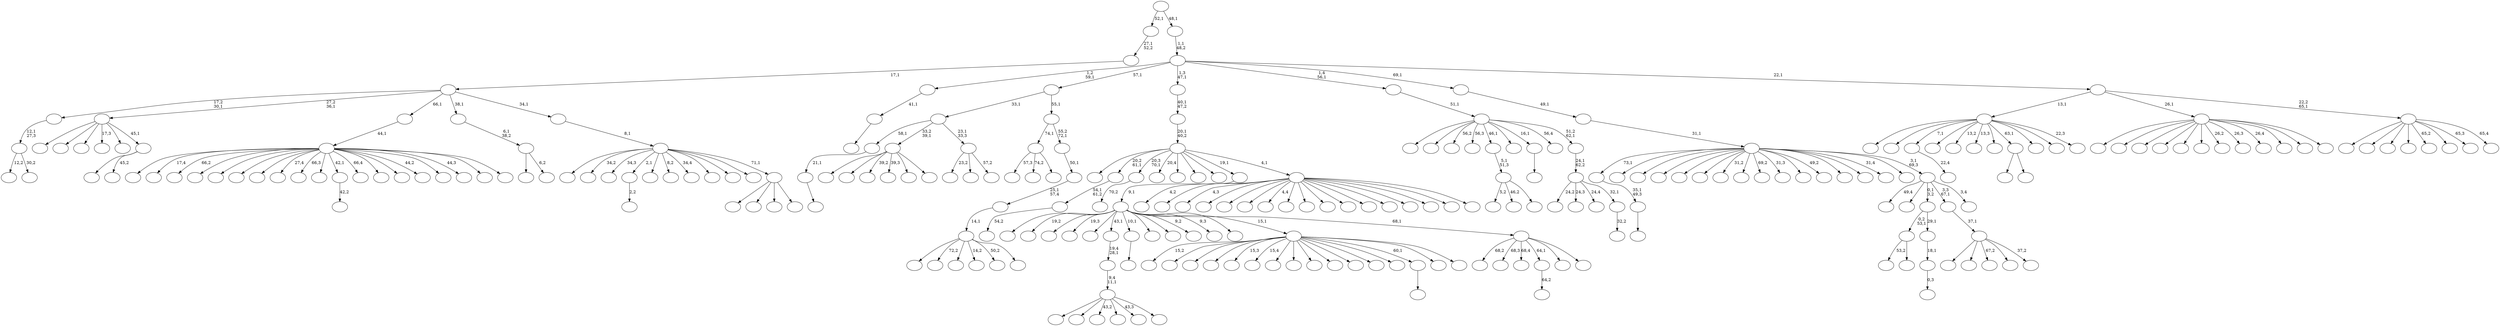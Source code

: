 digraph T {
	275 [label=""]
	274 [label=""]
	273 [label=""]
	272 [label=""]
	271 [label=""]
	270 [label=""]
	269 [label=""]
	268 [label=""]
	267 [label=""]
	266 [label=""]
	265 [label=""]
	264 [label=""]
	263 [label=""]
	262 [label=""]
	261 [label=""]
	260 [label=""]
	259 [label=""]
	258 [label=""]
	257 [label=""]
	256 [label=""]
	255 [label=""]
	254 [label=""]
	253 [label=""]
	252 [label=""]
	251 [label=""]
	250 [label=""]
	249 [label=""]
	248 [label=""]
	247 [label=""]
	246 [label=""]
	245 [label=""]
	244 [label=""]
	243 [label=""]
	242 [label=""]
	241 [label=""]
	240 [label=""]
	239 [label=""]
	238 [label=""]
	237 [label=""]
	236 [label=""]
	235 [label=""]
	234 [label=""]
	233 [label=""]
	232 [label=""]
	231 [label=""]
	230 [label=""]
	229 [label=""]
	228 [label=""]
	227 [label=""]
	226 [label=""]
	225 [label=""]
	224 [label=""]
	223 [label=""]
	222 [label=""]
	221 [label=""]
	220 [label=""]
	219 [label=""]
	218 [label=""]
	217 [label=""]
	216 [label=""]
	215 [label=""]
	214 [label=""]
	213 [label=""]
	212 [label=""]
	211 [label=""]
	210 [label=""]
	209 [label=""]
	208 [label=""]
	207 [label=""]
	206 [label=""]
	205 [label=""]
	204 [label=""]
	203 [label=""]
	202 [label=""]
	201 [label=""]
	200 [label=""]
	199 [label=""]
	198 [label=""]
	197 [label=""]
	196 [label=""]
	195 [label=""]
	194 [label=""]
	193 [label=""]
	192 [label=""]
	191 [label=""]
	190 [label=""]
	189 [label=""]
	188 [label=""]
	187 [label=""]
	186 [label=""]
	185 [label=""]
	184 [label=""]
	183 [label=""]
	182 [label=""]
	181 [label=""]
	180 [label=""]
	179 [label=""]
	178 [label=""]
	177 [label=""]
	176 [label=""]
	175 [label=""]
	174 [label=""]
	173 [label=""]
	172 [label=""]
	171 [label=""]
	170 [label=""]
	169 [label=""]
	168 [label=""]
	167 [label=""]
	166 [label=""]
	165 [label=""]
	164 [label=""]
	163 [label=""]
	162 [label=""]
	161 [label=""]
	160 [label=""]
	159 [label=""]
	158 [label=""]
	157 [label=""]
	156 [label=""]
	155 [label=""]
	154 [label=""]
	153 [label=""]
	152 [label=""]
	151 [label=""]
	150 [label=""]
	149 [label=""]
	148 [label=""]
	147 [label=""]
	146 [label=""]
	145 [label=""]
	144 [label=""]
	143 [label=""]
	142 [label=""]
	141 [label=""]
	140 [label=""]
	139 [label=""]
	138 [label=""]
	137 [label=""]
	136 [label=""]
	135 [label=""]
	134 [label=""]
	133 [label=""]
	132 [label=""]
	131 [label=""]
	130 [label=""]
	129 [label=""]
	128 [label=""]
	127 [label=""]
	126 [label=""]
	125 [label=""]
	124 [label=""]
	123 [label=""]
	122 [label=""]
	121 [label=""]
	120 [label=""]
	119 [label=""]
	118 [label=""]
	117 [label=""]
	116 [label=""]
	115 [label=""]
	114 [label=""]
	113 [label=""]
	112 [label=""]
	111 [label=""]
	110 [label=""]
	109 [label=""]
	108 [label=""]
	107 [label=""]
	106 [label=""]
	105 [label=""]
	104 [label=""]
	103 [label=""]
	102 [label=""]
	101 [label=""]
	100 [label=""]
	99 [label=""]
	98 [label=""]
	97 [label=""]
	96 [label=""]
	95 [label=""]
	94 [label=""]
	93 [label=""]
	92 [label=""]
	91 [label=""]
	90 [label=""]
	89 [label=""]
	88 [label=""]
	87 [label=""]
	86 [label=""]
	85 [label=""]
	84 [label=""]
	83 [label=""]
	82 [label=""]
	81 [label=""]
	80 [label=""]
	79 [label=""]
	78 [label=""]
	77 [label=""]
	76 [label=""]
	75 [label=""]
	74 [label=""]
	73 [label=""]
	72 [label=""]
	71 [label=""]
	70 [label=""]
	69 [label=""]
	68 [label=""]
	67 [label=""]
	66 [label=""]
	65 [label=""]
	64 [label=""]
	63 [label=""]
	62 [label=""]
	61 [label=""]
	60 [label=""]
	59 [label=""]
	58 [label=""]
	57 [label=""]
	56 [label=""]
	55 [label=""]
	54 [label=""]
	53 [label=""]
	52 [label=""]
	51 [label=""]
	50 [label=""]
	49 [label=""]
	48 [label=""]
	47 [label=""]
	46 [label=""]
	45 [label=""]
	44 [label=""]
	43 [label=""]
	42 [label=""]
	41 [label=""]
	40 [label=""]
	39 [label=""]
	38 [label=""]
	37 [label=""]
	36 [label=""]
	35 [label=""]
	34 [label=""]
	33 [label=""]
	32 [label=""]
	31 [label=""]
	30 [label=""]
	29 [label=""]
	28 [label=""]
	27 [label=""]
	26 [label=""]
	25 [label=""]
	24 [label=""]
	23 [label=""]
	22 [label=""]
	21 [label=""]
	20 [label=""]
	19 [label=""]
	18 [label=""]
	17 [label=""]
	16 [label=""]
	15 [label=""]
	14 [label=""]
	13 [label=""]
	12 [label=""]
	11 [label=""]
	10 [label=""]
	9 [label=""]
	8 [label=""]
	7 [label=""]
	6 [label=""]
	5 [label=""]
	4 [label=""]
	3 [label=""]
	2 [label=""]
	1 [label=""]
	0 [label=""]
	263 -> 264 [label=""]
	262 -> 263 [label="35,1\n49,3"]
	240 -> 241 [label=""]
	239 -> 240 [label="41,1"]
	229 -> 230 [label=""]
	228 -> 229 [label="21,1"]
	199 -> 200 [label="2,2"]
	192 -> 193 [label="22,4"]
	183 -> 268 [label="53,2"]
	183 -> 184 [label=""]
	180 -> 181 [label="54,2"]
	179 -> 180 [label="54,1\n61,2"]
	172 -> 173 [label="70,2"]
	155 -> 251 [label=""]
	155 -> 245 [label=""]
	155 -> 242 [label="43,2"]
	155 -> 238 [label=""]
	155 -> 203 [label="43,3"]
	155 -> 156 [label=""]
	154 -> 155 [label="9,4\n11,1"]
	153 -> 154 [label="19,4\n28,1"]
	138 -> 231 [label=""]
	138 -> 221 [label=""]
	138 -> 216 [label="39,2"]
	138 -> 213 [label="39,3"]
	138 -> 147 [label=""]
	138 -> 139 [label=""]
	134 -> 135 [label=""]
	125 -> 269 [label=""]
	125 -> 126 [label=""]
	122 -> 248 [label="12,2"]
	122 -> 123 [label="30,2"]
	121 -> 122 [label="12,1\n27,3"]
	117 -> 118 [label="42,2"]
	114 -> 243 [label="57,3"]
	114 -> 162 [label="74,2"]
	114 -> 115 [label=""]
	111 -> 233 [label="5,2"]
	111 -> 174 [label="46,2"]
	111 -> 112 [label=""]
	110 -> 111 [label="5,1\n51,3"]
	108 -> 207 [label="23,2"]
	108 -> 149 [label=""]
	108 -> 109 [label="57,2"]
	107 -> 228 [label="58,1"]
	107 -> 138 [label="33,2\n39,1"]
	107 -> 108 [label="23,1\n33,3"]
	104 -> 105 [label="0,3"]
	103 -> 104 [label="18,1"]
	102 -> 183 [label="0,2\n53,1"]
	102 -> 103 [label="29,1"]
	90 -> 91 [label=""]
	73 -> 74 [label=""]
	68 -> 274 [label=""]
	68 -> 265 [label=""]
	68 -> 192 [label="7,1"]
	68 -> 168 [label=""]
	68 -> 167 [label="13,2"]
	68 -> 152 [label="13,3"]
	68 -> 129 [label=""]
	68 -> 125 [label="63,1"]
	68 -> 99 [label=""]
	68 -> 80 [label=""]
	68 -> 69 [label="22,3"]
	64 -> 160 [label=""]
	64 -> 65 [label="45,2"]
	63 -> 258 [label=""]
	63 -> 252 [label=""]
	63 -> 217 [label=""]
	63 -> 169 [label="17,3"]
	63 -> 158 [label=""]
	63 -> 64 [label="45,1"]
	59 -> 60 [label="64,2"]
	56 -> 255 [label=""]
	56 -> 226 [label="17,4"]
	56 -> 210 [label="66,2"]
	56 -> 209 [label=""]
	56 -> 190 [label=""]
	56 -> 182 [label=""]
	56 -> 151 [label=""]
	56 -> 137 [label="27,4"]
	56 -> 127 [label="66,3"]
	56 -> 124 [label=""]
	56 -> 117 [label="42,1"]
	56 -> 116 [label="66,4"]
	56 -> 98 [label=""]
	56 -> 93 [label=""]
	56 -> 84 [label="44,2"]
	56 -> 83 [label=""]
	56 -> 62 [label="44,3"]
	56 -> 61 [label=""]
	56 -> 57 [label=""]
	55 -> 56 [label="44,1"]
	53 -> 271 [label=""]
	53 -> 267 [label=""]
	53 -> 166 [label="67,2"]
	53 -> 100 [label=""]
	53 -> 54 [label="37,2"]
	52 -> 53 [label="37,1"]
	50 -> 224 [label=""]
	50 -> 51 [label="6,2"]
	49 -> 50 [label="6,1\n38,2"]
	45 -> 275 [label=""]
	45 -> 273 [label="72,2"]
	45 -> 270 [label=""]
	45 -> 261 [label="14,2"]
	45 -> 214 [label="50,2"]
	45 -> 46 [label=""]
	44 -> 45 [label="14,1"]
	43 -> 44 [label="25,1\n57,4"]
	42 -> 43 [label="50,1"]
	41 -> 114 [label="74,1"]
	41 -> 42 [label="55,2\n72,1"]
	40 -> 107 [label="33,1"]
	40 -> 41 [label="55,1"]
	38 -> 212 [label=""]
	38 -> 85 [label=""]
	38 -> 82 [label=""]
	38 -> 39 [label=""]
	37 -> 259 [label=""]
	37 -> 250 [label="34,2"]
	37 -> 232 [label="34,3"]
	37 -> 199 [label="2,1"]
	37 -> 187 [label=""]
	37 -> 176 [label="8,2"]
	37 -> 159 [label="34,4"]
	37 -> 145 [label=""]
	37 -> 78 [label=""]
	37 -> 75 [label=""]
	37 -> 38 [label="71,1"]
	36 -> 37 [label="8,1"]
	35 -> 121 [label="17,2\n30,1"]
	35 -> 63 [label="27,2\n36,1"]
	35 -> 55 [label="66,1"]
	35 -> 49 [label="38,1"]
	35 -> 36 [label="34,1"]
	34 -> 35 [label="17,1"]
	33 -> 34 [label="27,1\n52,2"]
	31 -> 257 [label="15,2"]
	31 -> 253 [label=""]
	31 -> 206 [label=""]
	31 -> 194 [label=""]
	31 -> 189 [label="15,3"]
	31 -> 186 [label="15,4"]
	31 -> 171 [label=""]
	31 -> 148 [label=""]
	31 -> 132 [label=""]
	31 -> 131 [label=""]
	31 -> 96 [label=""]
	31 -> 86 [label=""]
	31 -> 77 [label=""]
	31 -> 73 [label="60,1"]
	31 -> 66 [label=""]
	31 -> 32 [label=""]
	28 -> 170 [label="68,2"]
	28 -> 94 [label="68,3"]
	28 -> 81 [label="68,4"]
	28 -> 59 [label="64,1"]
	28 -> 48 [label=""]
	28 -> 29 [label=""]
	27 -> 246 [label=""]
	27 -> 223 [label="19,2"]
	27 -> 218 [label=""]
	27 -> 195 [label="19,3"]
	27 -> 178 [label=""]
	27 -> 153 [label="43,1"]
	27 -> 134 [label="10,1"]
	27 -> 133 [label=""]
	27 -> 88 [label=""]
	27 -> 76 [label="9,2"]
	27 -> 72 [label="9,3"]
	27 -> 58 [label=""]
	27 -> 31 [label="15,1"]
	27 -> 28 [label="68,1"]
	26 -> 27 [label="9,1"]
	24 -> 272 [label="4,2"]
	24 -> 266 [label=""]
	24 -> 256 [label="4,3"]
	24 -> 247 [label=""]
	24 -> 244 [label=""]
	24 -> 225 [label=""]
	24 -> 220 [label="4,4"]
	24 -> 205 [label=""]
	24 -> 164 [label=""]
	24 -> 163 [label=""]
	24 -> 157 [label=""]
	24 -> 128 [label=""]
	24 -> 97 [label=""]
	24 -> 92 [label=""]
	24 -> 89 [label=""]
	24 -> 30 [label=""]
	24 -> 25 [label=""]
	23 -> 234 [label=""]
	23 -> 179 [label="20,2\n61,1"]
	23 -> 172 [label="20,3\n70,1"]
	23 -> 146 [label="20,4"]
	23 -> 130 [label=""]
	23 -> 87 [label=""]
	23 -> 71 [label=""]
	23 -> 26 [label="19,1"]
	23 -> 24 [label="4,1"]
	22 -> 23 [label="20,1\n40,2"]
	21 -> 22 [label="40,1\n47,2"]
	19 -> 20 [label="32,2"]
	18 -> 260 [label="24,2"]
	18 -> 227 [label="24,3"]
	18 -> 211 [label="24,4"]
	18 -> 19 [label="32,1"]
	17 -> 18 [label="24,1\n62,2"]
	16 -> 215 [label=""]
	16 -> 202 [label=""]
	16 -> 191 [label="56,2"]
	16 -> 177 [label="56,3"]
	16 -> 110 [label="46,1"]
	16 -> 95 [label=""]
	16 -> 90 [label="16,1"]
	16 -> 47 [label="56,4"]
	16 -> 17 [label="51,2\n62,1"]
	15 -> 16 [label="51,1"]
	13 -> 222 [label=""]
	13 -> 219 [label=""]
	13 -> 201 [label=""]
	13 -> 198 [label=""]
	13 -> 196 [label=""]
	13 -> 185 [label=""]
	13 -> 143 [label="26,2"]
	13 -> 119 [label="26,3"]
	13 -> 106 [label="26,4"]
	13 -> 101 [label=""]
	13 -> 67 [label=""]
	13 -> 14 [label=""]
	9 -> 204 [label="49,4"]
	9 -> 141 [label=""]
	9 -> 102 [label="0,1\n3,2"]
	9 -> 52 [label="3,3\n67,1"]
	9 -> 10 [label="3,4"]
	8 -> 262 [label="73,1"]
	8 -> 254 [label=""]
	8 -> 249 [label=""]
	8 -> 236 [label=""]
	8 -> 235 [label=""]
	8 -> 208 [label=""]
	8 -> 197 [label="31,2"]
	8 -> 188 [label=""]
	8 -> 165 [label="69,2"]
	8 -> 161 [label="31,3"]
	8 -> 150 [label=""]
	8 -> 144 [label="49,2"]
	8 -> 142 [label=""]
	8 -> 140 [label=""]
	8 -> 113 [label="31,4"]
	8 -> 79 [label=""]
	8 -> 9 [label="3,1\n69,3"]
	7 -> 8 [label="31,1"]
	6 -> 7 [label="49,1"]
	4 -> 237 [label=""]
	4 -> 175 [label=""]
	4 -> 136 [label=""]
	4 -> 120 [label=""]
	4 -> 70 [label="65,2"]
	4 -> 12 [label=""]
	4 -> 11 [label="65,3"]
	4 -> 5 [label="65,4"]
	3 -> 68 [label="13,1"]
	3 -> 13 [label="26,1"]
	3 -> 4 [label="22,2\n65,1"]
	2 -> 239 [label="1,2\n59,1"]
	2 -> 40 [label="57,1"]
	2 -> 21 [label="1,3\n47,1"]
	2 -> 15 [label="1,4\n56,1"]
	2 -> 6 [label="69,1"]
	2 -> 3 [label="22,1"]
	1 -> 2 [label="1,1\n48,2"]
	0 -> 33 [label="52,1"]
	0 -> 1 [label="48,1"]
}
